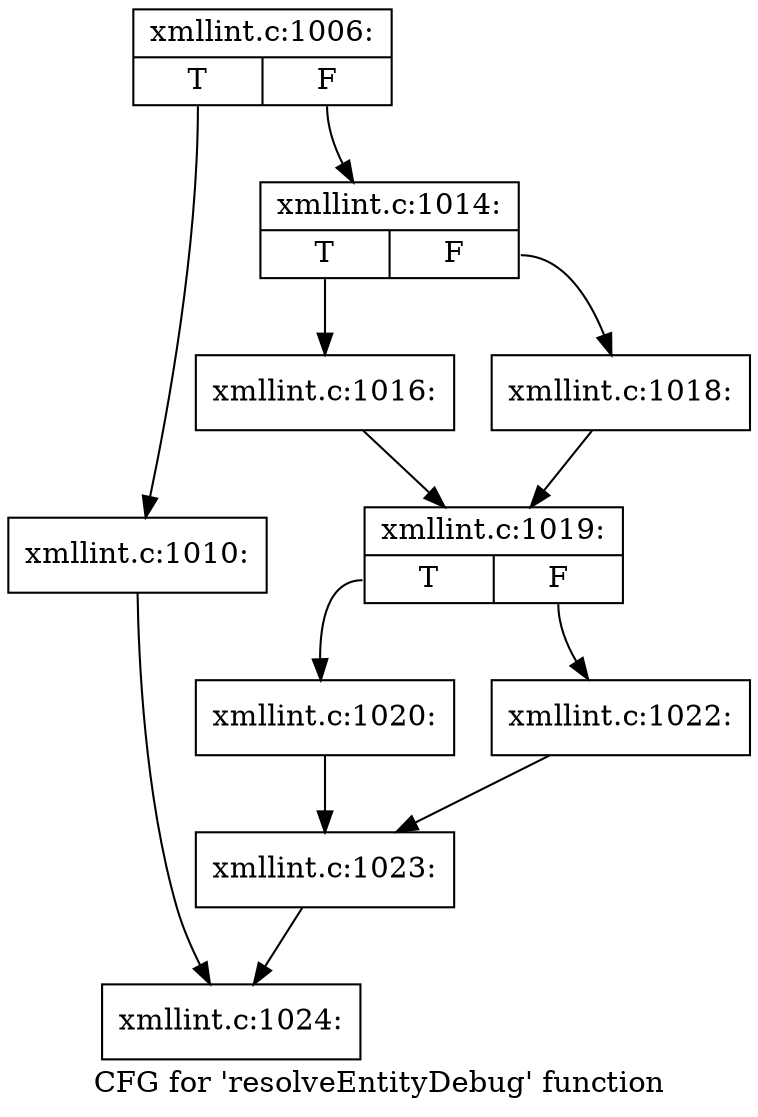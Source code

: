 digraph "CFG for 'resolveEntityDebug' function" {
	label="CFG for 'resolveEntityDebug' function";

	Node0x4fb86d0 [shape=record,label="{xmllint.c:1006:|{<s0>T|<s1>F}}"];
	Node0x4fb86d0:s0 -> Node0x4fba080;
	Node0x4fb86d0:s1 -> Node0x4fba0d0;
	Node0x4fba080 [shape=record,label="{xmllint.c:1010:}"];
	Node0x4fba080 -> Node0x4fb9550;
	Node0x4fba0d0 [shape=record,label="{xmllint.c:1014:|{<s0>T|<s1>F}}"];
	Node0x4fba0d0:s0 -> Node0x4fba800;
	Node0x4fba0d0:s1 -> Node0x4fba8a0;
	Node0x4fba800 [shape=record,label="{xmllint.c:1016:}"];
	Node0x4fba800 -> Node0x4fba850;
	Node0x4fba8a0 [shape=record,label="{xmllint.c:1018:}"];
	Node0x4fba8a0 -> Node0x4fba850;
	Node0x4fba850 [shape=record,label="{xmllint.c:1019:|{<s0>T|<s1>F}}"];
	Node0x4fba850:s0 -> Node0x4fbb3d0;
	Node0x4fba850:s1 -> Node0x4fbb470;
	Node0x4fbb3d0 [shape=record,label="{xmllint.c:1020:}"];
	Node0x4fbb3d0 -> Node0x4fbb420;
	Node0x4fbb470 [shape=record,label="{xmllint.c:1022:}"];
	Node0x4fbb470 -> Node0x4fbb420;
	Node0x4fbb420 [shape=record,label="{xmllint.c:1023:}"];
	Node0x4fbb420 -> Node0x4fb9550;
	Node0x4fb9550 [shape=record,label="{xmllint.c:1024:}"];
}
